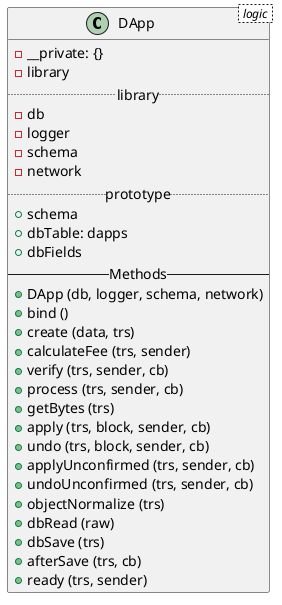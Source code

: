 @startuml
class DApp < logic > {
  - __private: {}
  - library
  .. library ..
  - db
  - logger
  - schema
  - network
  .. prototype ..
  + schema
  + dbTable: dapps
  + dbFields
  -- Methods --
  + DApp (db, logger, schema, network)
  + bind ()
  + create (data, trs)
  + calculateFee (trs, sender)
  + verify (trs, sender, cb)
  + process (trs, sender, cb)
  + getBytes (trs)
  + apply (trs, block, sender, cb)
  + undo (trs, block, sender, cb)
  + applyUnconfirmed (trs, sender, cb)
  + undoUnconfirmed (trs, sender, cb)
  + objectNormalize (trs)
  + dbRead (raw)
  + dbSave (trs)
  + afterSave (trs, cb)
  + ready (trs, sender)
}
@endtuml
